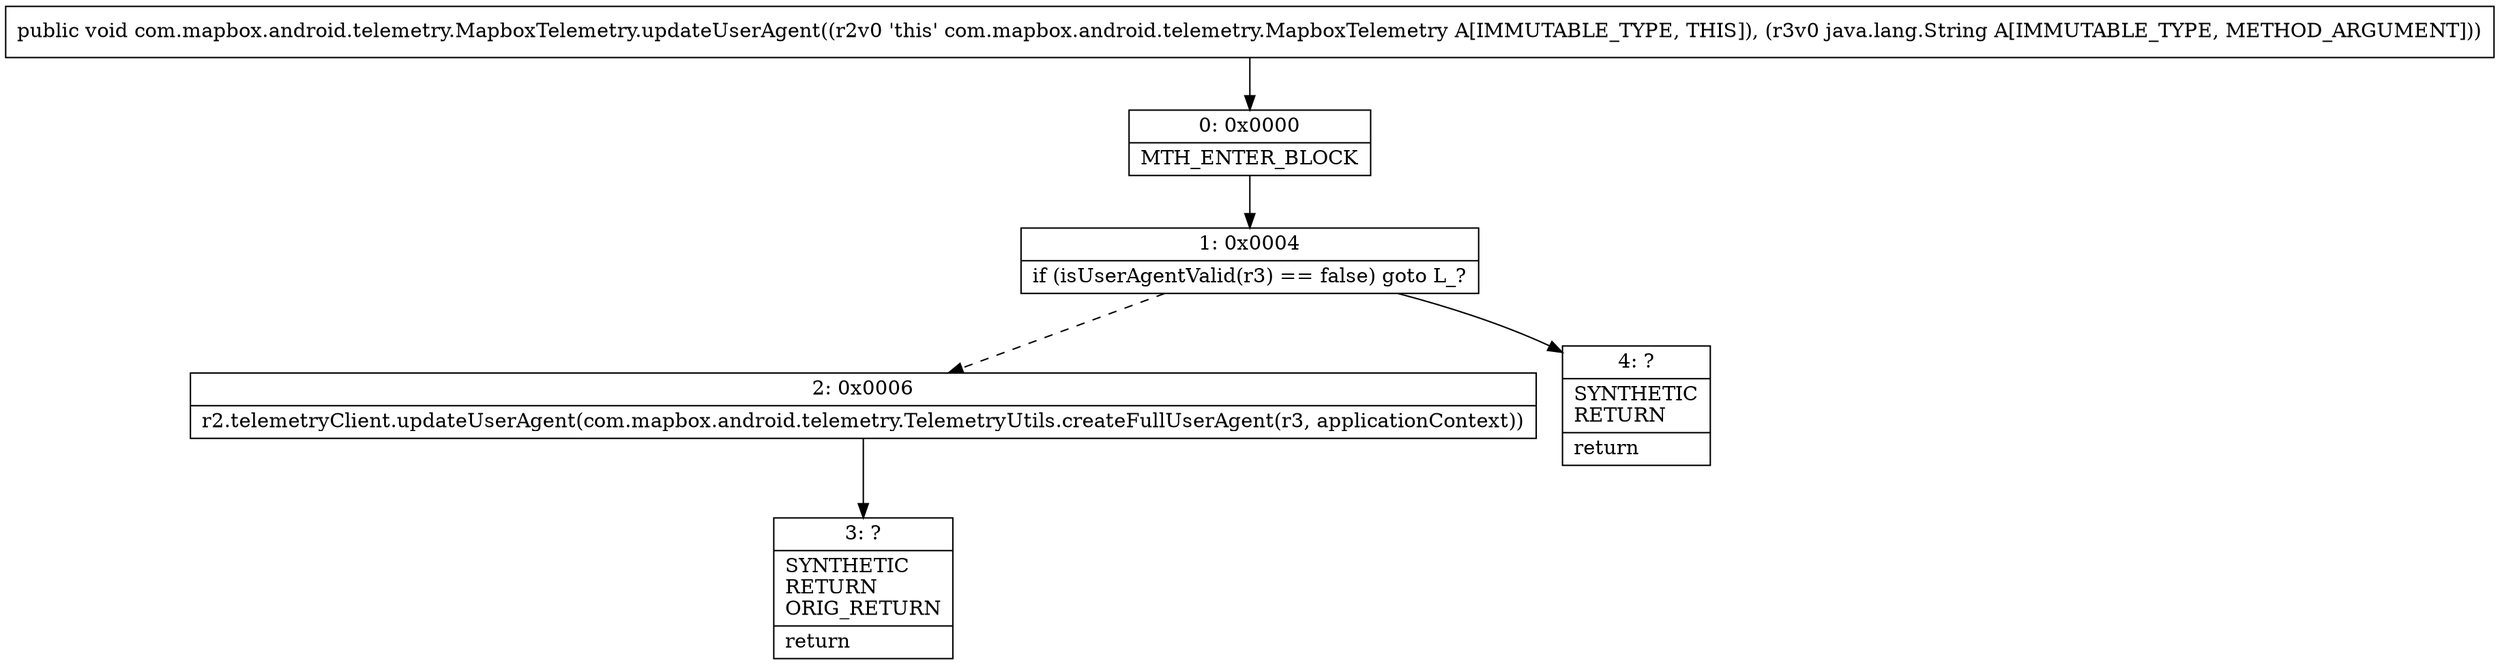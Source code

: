 digraph "CFG forcom.mapbox.android.telemetry.MapboxTelemetry.updateUserAgent(Ljava\/lang\/String;)V" {
Node_0 [shape=record,label="{0\:\ 0x0000|MTH_ENTER_BLOCK\l}"];
Node_1 [shape=record,label="{1\:\ 0x0004|if (isUserAgentValid(r3) == false) goto L_?\l}"];
Node_2 [shape=record,label="{2\:\ 0x0006|r2.telemetryClient.updateUserAgent(com.mapbox.android.telemetry.TelemetryUtils.createFullUserAgent(r3, applicationContext))\l}"];
Node_3 [shape=record,label="{3\:\ ?|SYNTHETIC\lRETURN\lORIG_RETURN\l|return\l}"];
Node_4 [shape=record,label="{4\:\ ?|SYNTHETIC\lRETURN\l|return\l}"];
MethodNode[shape=record,label="{public void com.mapbox.android.telemetry.MapboxTelemetry.updateUserAgent((r2v0 'this' com.mapbox.android.telemetry.MapboxTelemetry A[IMMUTABLE_TYPE, THIS]), (r3v0 java.lang.String A[IMMUTABLE_TYPE, METHOD_ARGUMENT])) }"];
MethodNode -> Node_0;
Node_0 -> Node_1;
Node_1 -> Node_2[style=dashed];
Node_1 -> Node_4;
Node_2 -> Node_3;
}

